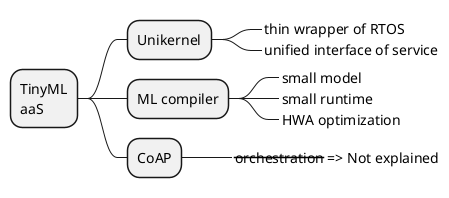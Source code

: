 @startmindmap

* TinyML\naaS
** Unikernel
***_ thin wrapper of RTOS
***_ unified interface of service
** ML compiler
***_ small model
***_ small runtime
***_ HWA optimization
** CoAP
***_ <s>orchestration</s> => Not explained

@endmindmap

